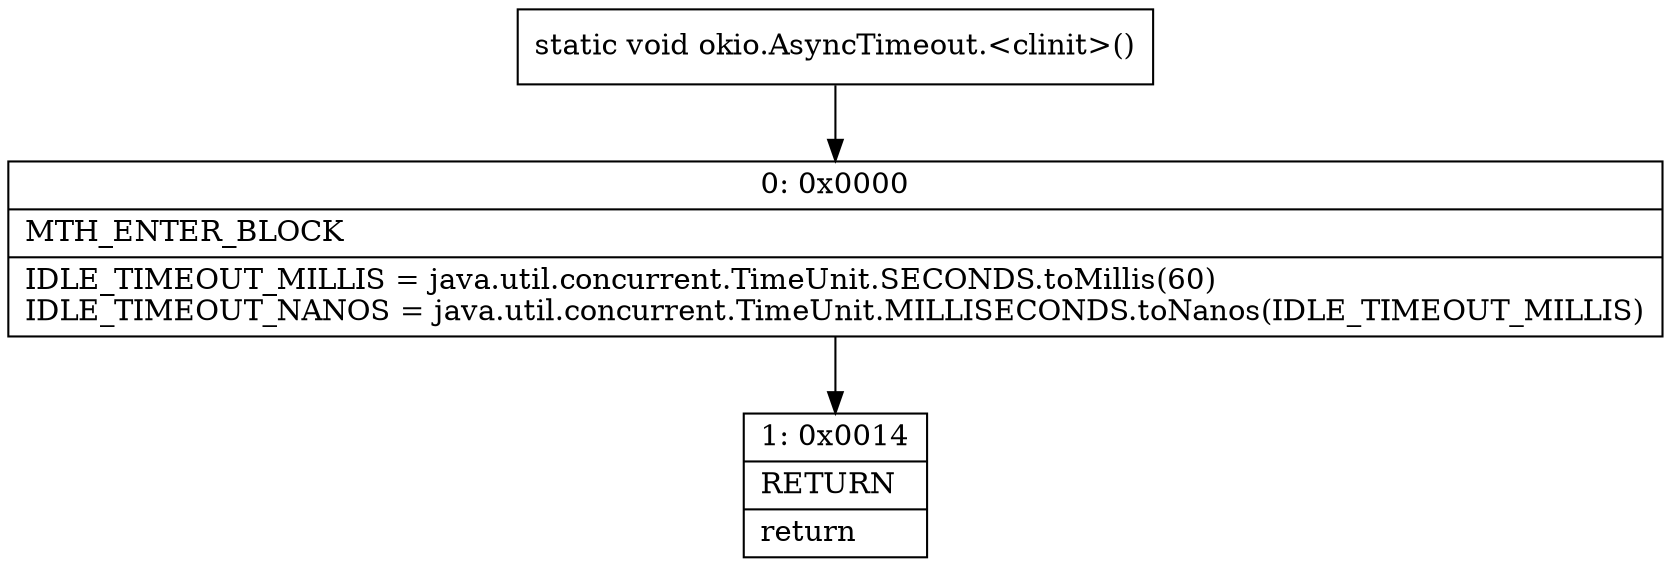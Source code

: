 digraph "CFG forokio.AsyncTimeout.\<clinit\>()V" {
Node_0 [shape=record,label="{0\:\ 0x0000|MTH_ENTER_BLOCK\l|IDLE_TIMEOUT_MILLIS = java.util.concurrent.TimeUnit.SECONDS.toMillis(60)\lIDLE_TIMEOUT_NANOS = java.util.concurrent.TimeUnit.MILLISECONDS.toNanos(IDLE_TIMEOUT_MILLIS)\l}"];
Node_1 [shape=record,label="{1\:\ 0x0014|RETURN\l|return\l}"];
MethodNode[shape=record,label="{static void okio.AsyncTimeout.\<clinit\>() }"];
MethodNode -> Node_0;
Node_0 -> Node_1;
}

